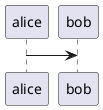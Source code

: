 {
  "sha1": "fiy1nul4aqdj2hppfo641d9vernnyax",
  "insertion": {
    "when": "2024-06-01T09:03:06.216Z",
    "user": "plantuml@gmail.com"
  }
}
@startuml
alice->bob
@enduml
